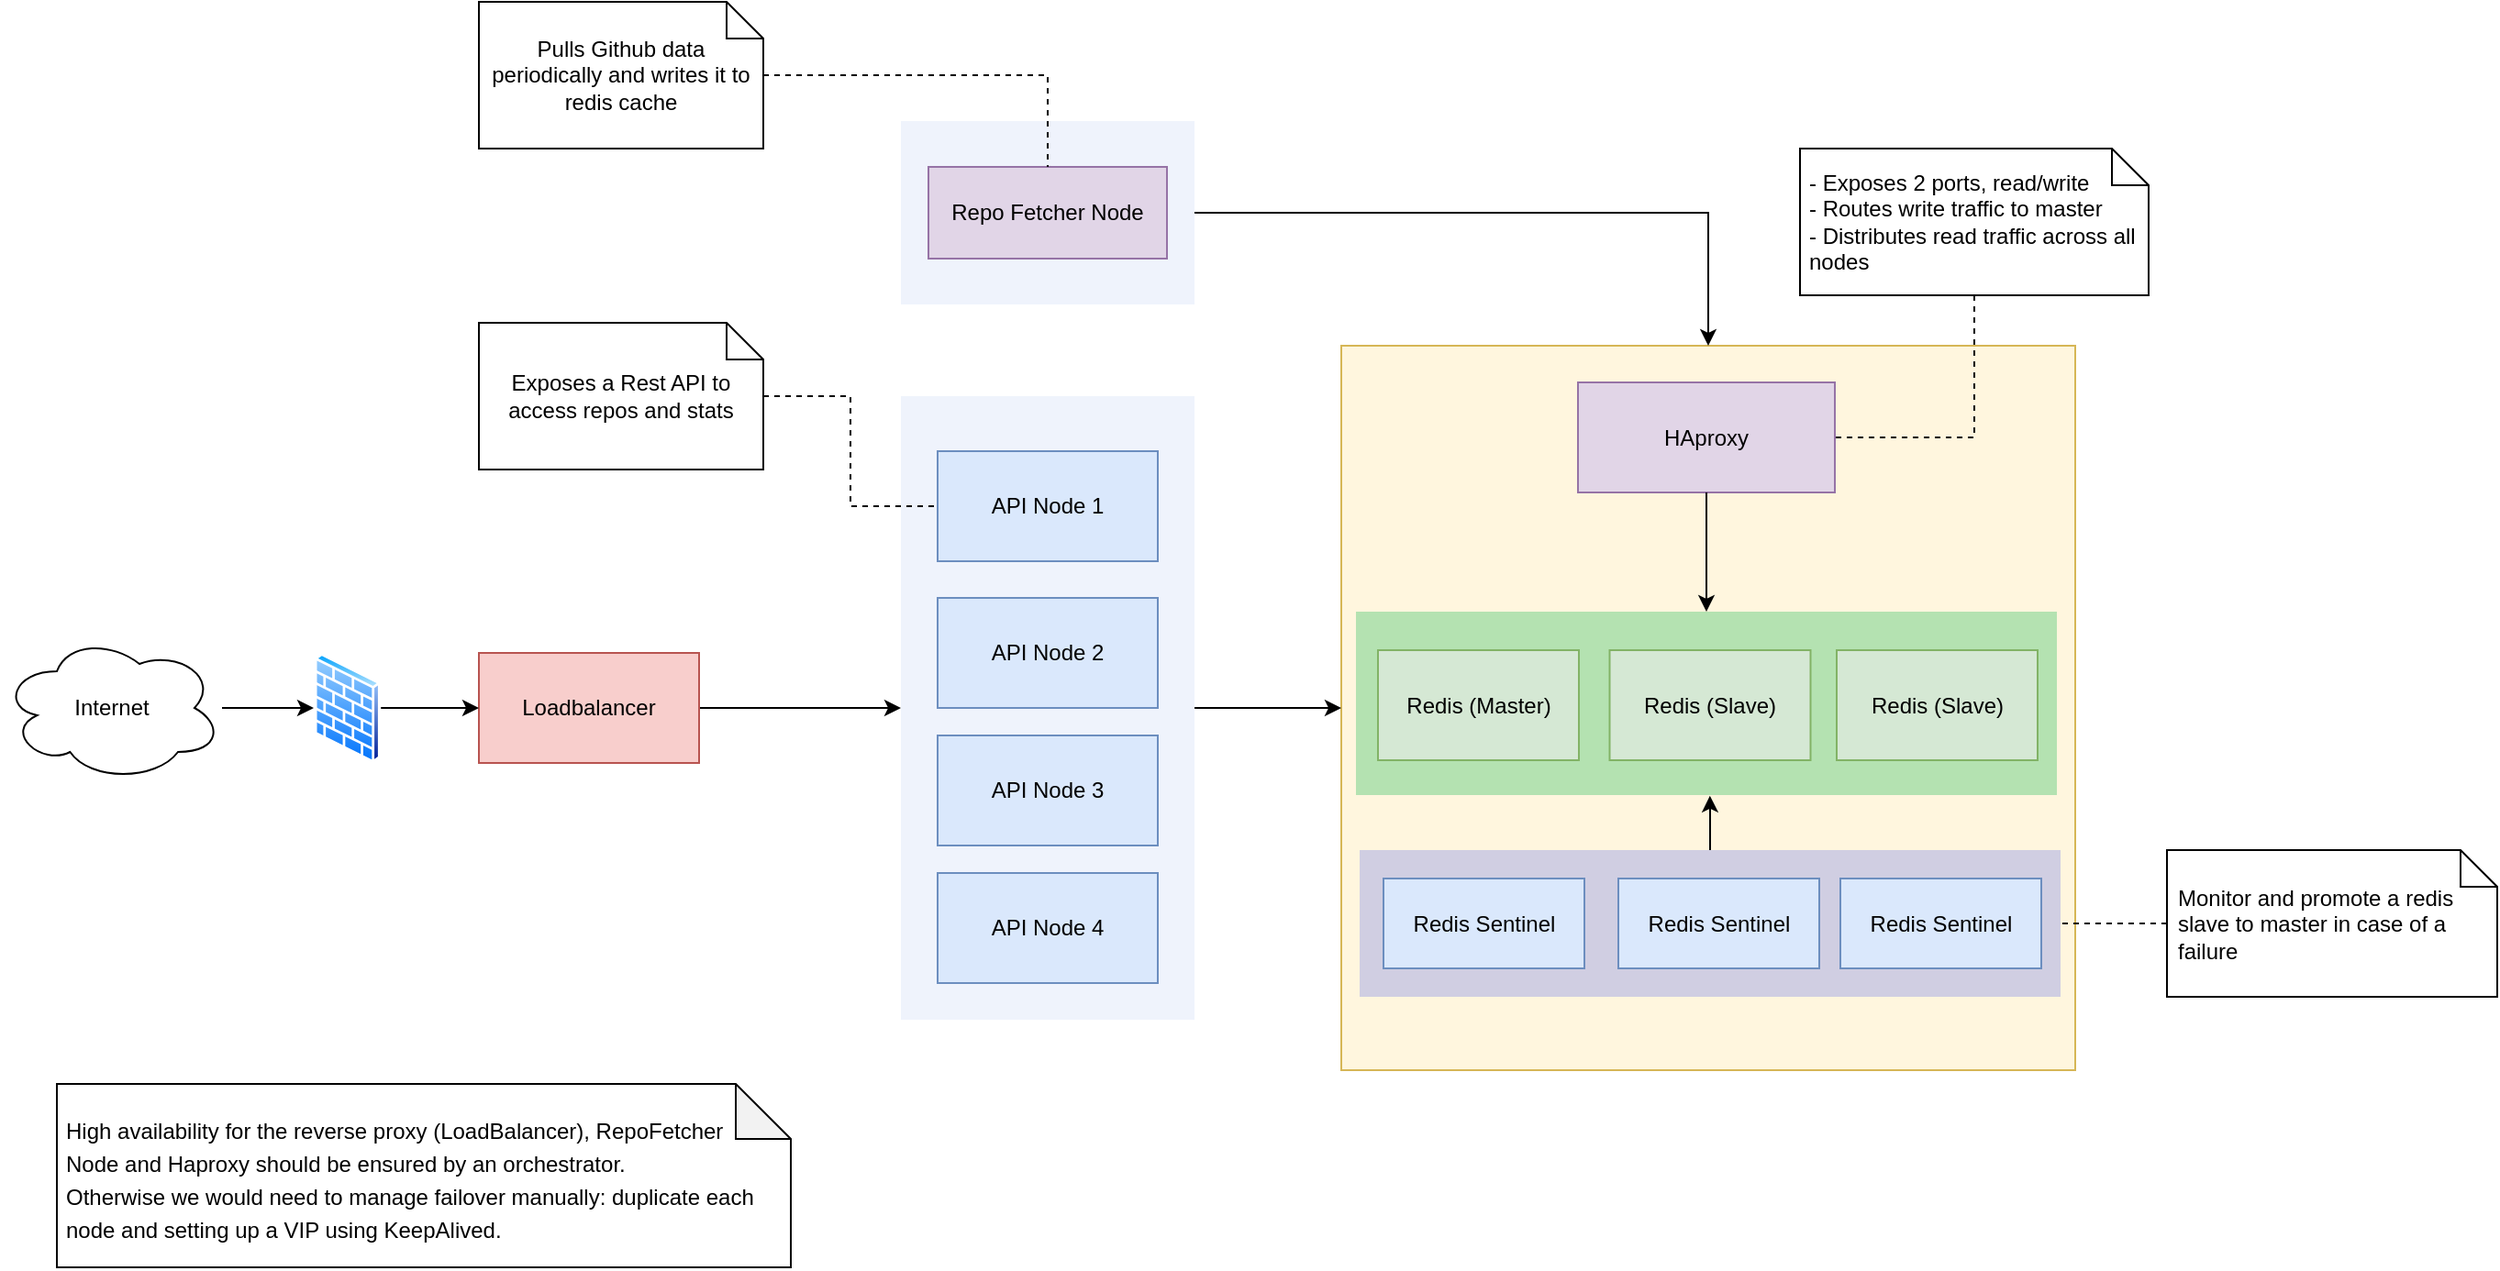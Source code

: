 <mxfile version="22.1.18" type="device">
  <diagram name="Page-1" id="_XcLQtfCkwFp09y3gAzK">
    <mxGraphModel dx="1728" dy="915" grid="1" gridSize="10" guides="1" tooltips="1" connect="1" arrows="1" fold="1" page="1" pageScale="1" pageWidth="1400" pageHeight="800" math="0" shadow="0">
      <root>
        <mxCell id="0" />
        <mxCell id="1" parent="0" />
        <mxCell id="lXj2V7DBIi6SYM75jx1j-2" value="" style="rounded=0;whiteSpace=wrap;html=1;fillColor=#FFF6DE;strokeColor=#d6b656;movable=1;resizable=1;rotatable=1;deletable=1;editable=1;locked=0;connectable=1;" parent="1" vertex="1">
          <mxGeometry x="740" y="277.5" width="400" height="395" as="geometry" />
        </mxCell>
        <mxCell id="lXj2V7DBIi6SYM75jx1j-25" value="" style="group" parent="1" vertex="1" connectable="0">
          <mxGeometry x="869" y="297.5" width="140" height="60" as="geometry" />
        </mxCell>
        <mxCell id="lXj2V7DBIi6SYM75jx1j-1" value="HAproxy" style="rounded=0;whiteSpace=wrap;html=1;fillColor=#e1d5e7;strokeColor=#9673a6;strokeWidth=1;" parent="lXj2V7DBIi6SYM75jx1j-25" vertex="1">
          <mxGeometry width="140" height="60" as="geometry" />
        </mxCell>
        <mxCell id="lXj2V7DBIi6SYM75jx1j-63" style="edgeStyle=orthogonalEdgeStyle;rounded=0;orthogonalLoop=1;jettySize=auto;html=1;entryX=0.505;entryY=1.004;entryDx=0;entryDy=0;entryPerimeter=0;" parent="1" source="lXj2V7DBIi6SYM75jx1j-52" target="lXj2V7DBIi6SYM75jx1j-46" edge="1">
          <mxGeometry relative="1" as="geometry" />
        </mxCell>
        <mxCell id="lXj2V7DBIi6SYM75jx1j-65" style="edgeStyle=orthogonalEdgeStyle;rounded=0;orthogonalLoop=1;jettySize=auto;html=1;entryX=0.5;entryY=0;entryDx=0;entryDy=0;" parent="1" source="lXj2V7DBIi6SYM75jx1j-1" target="lXj2V7DBIi6SYM75jx1j-46" edge="1">
          <mxGeometry relative="1" as="geometry" />
        </mxCell>
        <mxCell id="lXj2V7DBIi6SYM75jx1j-73" value="" style="group" parent="1" vertex="1" connectable="0">
          <mxGeometry x="750" y="552.5" width="382" height="80" as="geometry" />
        </mxCell>
        <mxCell id="lXj2V7DBIi6SYM75jx1j-52" value="" style="rounded=0;whiteSpace=wrap;html=1;fillColor=#d0cee2;strokeColor=none;" parent="lXj2V7DBIi6SYM75jx1j-73" vertex="1">
          <mxGeometry width="382" height="80" as="geometry" />
        </mxCell>
        <mxCell id="lXj2V7DBIi6SYM75jx1j-59" value="" style="group;fillColor=#dae8fc;strokeColor=#6c8ebf;" parent="lXj2V7DBIi6SYM75jx1j-73" vertex="1" connectable="0">
          <mxGeometry x="13" y="15.5" width="109.5" height="49" as="geometry" />
        </mxCell>
        <mxCell id="lXj2V7DBIi6SYM75jx1j-60" value="Redis Sentinel" style="rounded=0;whiteSpace=wrap;html=1;fillColor=#dae8fc;strokeColor=#6c8ebf;strokeWidth=1;" parent="lXj2V7DBIi6SYM75jx1j-59" vertex="1">
          <mxGeometry width="109.5" height="49" as="geometry" />
        </mxCell>
        <mxCell id="lXj2V7DBIi6SYM75jx1j-67" value="" style="group;fillColor=#dae8fc;strokeColor=#6c8ebf;" parent="lXj2V7DBIi6SYM75jx1j-73" vertex="1" connectable="0">
          <mxGeometry x="141" y="15.5" width="109.5" height="49" as="geometry" />
        </mxCell>
        <mxCell id="lXj2V7DBIi6SYM75jx1j-68" value="Redis Sentinel" style="rounded=0;whiteSpace=wrap;html=1;fillColor=#dae8fc;strokeColor=#6c8ebf;strokeWidth=1;" parent="lXj2V7DBIi6SYM75jx1j-67" vertex="1">
          <mxGeometry width="109.5" height="49" as="geometry" />
        </mxCell>
        <mxCell id="lXj2V7DBIi6SYM75jx1j-70" value="" style="group;fillColor=#f5f5f5;strokeColor=#666666;fontColor=#333333;" parent="lXj2V7DBIi6SYM75jx1j-73" vertex="1" connectable="0">
          <mxGeometry x="262" y="15.5" width="109.5" height="49" as="geometry" />
        </mxCell>
        <mxCell id="lXj2V7DBIi6SYM75jx1j-71" value="Redis Sentinel" style="rounded=0;whiteSpace=wrap;html=1;fillColor=#dae8fc;strokeColor=#6c8ebf;strokeWidth=1;" parent="lXj2V7DBIi6SYM75jx1j-70" vertex="1">
          <mxGeometry width="109.5" height="49" as="geometry" />
        </mxCell>
        <mxCell id="lXj2V7DBIi6SYM75jx1j-74" value="" style="group" parent="1" vertex="1" connectable="0">
          <mxGeometry x="748" y="422.5" width="382" height="100" as="geometry" />
        </mxCell>
        <mxCell id="lXj2V7DBIi6SYM75jx1j-46" value="" style="rounded=0;whiteSpace=wrap;html=1;fillColor=#b4e2b1;strokeColor=none;" parent="lXj2V7DBIi6SYM75jx1j-74" vertex="1">
          <mxGeometry width="382" height="100" as="geometry" />
        </mxCell>
        <mxCell id="lXj2V7DBIi6SYM75jx1j-28" value="" style="group" parent="lXj2V7DBIi6SYM75jx1j-74" vertex="1" connectable="0">
          <mxGeometry x="262" y="21" width="109.5" height="60" as="geometry" />
        </mxCell>
        <mxCell id="lXj2V7DBIi6SYM75jx1j-29" value="Redis (Slave)" style="rounded=0;whiteSpace=wrap;html=1;fillColor=#d5e8d4;strokeColor=#82b366;strokeWidth=1;" parent="lXj2V7DBIi6SYM75jx1j-28" vertex="1">
          <mxGeometry width="109.5" height="60" as="geometry" />
        </mxCell>
        <mxCell id="lXj2V7DBIi6SYM75jx1j-48" value="" style="group" parent="lXj2V7DBIi6SYM75jx1j-74" vertex="1" connectable="0">
          <mxGeometry x="12" y="21" width="109.5" height="60" as="geometry" />
        </mxCell>
        <mxCell id="lXj2V7DBIi6SYM75jx1j-49" value="Redis (Master)" style="rounded=0;whiteSpace=wrap;html=1;fillColor=#d5e8d4;strokeColor=#82b366;strokeWidth=1;" parent="lXj2V7DBIi6SYM75jx1j-48" vertex="1">
          <mxGeometry width="109.5" height="60" as="geometry" />
        </mxCell>
        <mxCell id="lXj2V7DBIi6SYM75jx1j-22" value="Redis (Slave)" style="rounded=0;whiteSpace=wrap;html=1;fillColor=#d5e8d4;strokeColor=#82b366;strokeWidth=1;" parent="lXj2V7DBIi6SYM75jx1j-74" vertex="1">
          <mxGeometry x="138.25" y="21" width="109.5" height="60" as="geometry" />
        </mxCell>
        <mxCell id="lXj2V7DBIi6SYM75jx1j-79" style="edgeStyle=orthogonalEdgeStyle;rounded=0;orthogonalLoop=1;jettySize=auto;html=1;entryX=1;entryY=0.5;entryDx=0;entryDy=0;endArrow=none;endFill=0;dashed=1;" parent="1" source="lXj2V7DBIi6SYM75jx1j-78" target="lXj2V7DBIi6SYM75jx1j-52" edge="1">
          <mxGeometry relative="1" as="geometry" />
        </mxCell>
        <mxCell id="lXj2V7DBIi6SYM75jx1j-78" value="Monitor and promote a redis slave to master in case of a failure" style="shape=note;size=20;whiteSpace=wrap;html=1;align=left;spacing=6;" parent="1" vertex="1">
          <mxGeometry x="1190" y="552.5" width="180" height="80" as="geometry" />
        </mxCell>
        <mxCell id="lXj2V7DBIi6SYM75jx1j-81" style="edgeStyle=orthogonalEdgeStyle;rounded=0;orthogonalLoop=1;jettySize=auto;html=1;endArrow=none;endFill=0;dashed=1;entryX=1;entryY=0.5;entryDx=0;entryDy=0;" parent="1" source="lXj2V7DBIi6SYM75jx1j-80" target="lXj2V7DBIi6SYM75jx1j-1" edge="1">
          <mxGeometry relative="1" as="geometry">
            <mxPoint x="1100" y="342.5" as="targetPoint" />
          </mxGeometry>
        </mxCell>
        <mxCell id="lXj2V7DBIi6SYM75jx1j-80" value="- Exposes 2 ports, read/write&lt;br&gt;- Routes write traffic to master&lt;br&gt;- Distributes read traffic across all nodes" style="shape=note;size=20;whiteSpace=wrap;html=1;align=left;spacing=5;" parent="1" vertex="1">
          <mxGeometry x="990" y="170" width="190" height="80" as="geometry" />
        </mxCell>
        <mxCell id="lXj2V7DBIi6SYM75jx1j-131" style="edgeStyle=orthogonalEdgeStyle;rounded=0;orthogonalLoop=1;jettySize=auto;html=1;entryX=0;entryY=0.5;entryDx=0;entryDy=0;" parent="1" source="lXj2V7DBIi6SYM75jx1j-85" target="lXj2V7DBIi6SYM75jx1j-86" edge="1">
          <mxGeometry relative="1" as="geometry" />
        </mxCell>
        <mxCell id="lXj2V7DBIi6SYM75jx1j-85" value="Internet" style="ellipse;shape=cloud;whiteSpace=wrap;html=1;" parent="1" vertex="1">
          <mxGeometry x="10" y="435" width="120" height="80" as="geometry" />
        </mxCell>
        <mxCell id="lXj2V7DBIi6SYM75jx1j-86" value="" style="image;aspect=fixed;perimeter=ellipsePerimeter;html=1;align=center;shadow=0;dashed=0;spacingTop=3;image=img/lib/active_directory/firewall.svg;" parent="1" vertex="1">
          <mxGeometry x="180" y="445" width="36.6" height="60" as="geometry" />
        </mxCell>
        <mxCell id="lXj2V7DBIi6SYM75jx1j-100" value="" style="group" parent="1" vertex="1" connectable="0">
          <mxGeometry x="500" y="155" width="160" height="100" as="geometry" />
        </mxCell>
        <mxCell id="lXj2V7DBIi6SYM75jx1j-88" value="" style="rounded=0;whiteSpace=wrap;html=1;fillColor=#EFF3FC;strokeColor=none;movable=1;resizable=1;rotatable=1;deletable=1;editable=1;locked=0;connectable=1;fontColor=#333333;" parent="lXj2V7DBIi6SYM75jx1j-100" vertex="1">
          <mxGeometry width="160" height="100" as="geometry" />
        </mxCell>
        <mxCell id="lXj2V7DBIi6SYM75jx1j-91" value="Repo Fetcher Node" style="rounded=0;whiteSpace=wrap;html=1;fillColor=#e1d5e7;strokeColor=#9673a6;strokeWidth=1;" parent="lXj2V7DBIi6SYM75jx1j-100" vertex="1">
          <mxGeometry x="15" y="25" width="130" height="50" as="geometry" />
        </mxCell>
        <mxCell id="lXj2V7DBIi6SYM75jx1j-117" style="edgeStyle=orthogonalEdgeStyle;rounded=0;orthogonalLoop=1;jettySize=auto;html=1;" parent="1" source="lXj2V7DBIi6SYM75jx1j-102" target="lXj2V7DBIi6SYM75jx1j-116" edge="1">
          <mxGeometry relative="1" as="geometry" />
        </mxCell>
        <mxCell id="lXj2V7DBIi6SYM75jx1j-102" value="Loadbalancer" style="rounded=0;whiteSpace=wrap;html=1;fillColor=#f8cecc;strokeColor=#b85450;" parent="1" vertex="1">
          <mxGeometry x="270" y="445" width="120" height="60" as="geometry" />
        </mxCell>
        <mxCell id="lXj2V7DBIi6SYM75jx1j-111" style="edgeStyle=orthogonalEdgeStyle;rounded=0;orthogonalLoop=1;jettySize=auto;html=1;entryX=0;entryY=0.5;entryDx=0;entryDy=0;" parent="1" source="lXj2V7DBIi6SYM75jx1j-86" target="lXj2V7DBIi6SYM75jx1j-102" edge="1">
          <mxGeometry relative="1" as="geometry">
            <mxPoint x="200" y="474.957" as="sourcePoint" />
          </mxGeometry>
        </mxCell>
        <mxCell id="lXj2V7DBIi6SYM75jx1j-132" style="edgeStyle=orthogonalEdgeStyle;rounded=0;orthogonalLoop=1;jettySize=auto;html=1;entryX=0;entryY=0.5;entryDx=0;entryDy=0;" parent="1" source="lXj2V7DBIi6SYM75jx1j-116" target="lXj2V7DBIi6SYM75jx1j-2" edge="1">
          <mxGeometry relative="1" as="geometry" />
        </mxCell>
        <mxCell id="lXj2V7DBIi6SYM75jx1j-116" value="" style="rounded=0;whiteSpace=wrap;html=1;fillColor=#EFF3FC;strokeColor=none;" parent="1" vertex="1">
          <mxGeometry x="500" y="305" width="160" height="340" as="geometry" />
        </mxCell>
        <mxCell id="lXj2V7DBIi6SYM75jx1j-95" value="API Node 1" style="rounded=0;whiteSpace=wrap;html=1;fillColor=#dae8fc;strokeColor=#6c8ebf;" parent="1" vertex="1">
          <mxGeometry x="520" y="335" width="120" height="60" as="geometry" />
        </mxCell>
        <mxCell id="lXj2V7DBIi6SYM75jx1j-96" value="API Node 2" style="rounded=0;whiteSpace=wrap;html=1;fillColor=#dae8fc;strokeColor=#6c8ebf;" parent="1" vertex="1">
          <mxGeometry x="520" y="415" width="120" height="60" as="geometry" />
        </mxCell>
        <mxCell id="lXj2V7DBIi6SYM75jx1j-97" value="API Node 3" style="rounded=0;whiteSpace=wrap;html=1;fillColor=#dae8fc;strokeColor=#6c8ebf;" parent="1" vertex="1">
          <mxGeometry x="520" y="490" width="120" height="60" as="geometry" />
        </mxCell>
        <mxCell id="lXj2V7DBIi6SYM75jx1j-98" value="API Node 4" style="rounded=0;whiteSpace=wrap;html=1;fillColor=#dae8fc;strokeColor=#6c8ebf;" parent="1" vertex="1">
          <mxGeometry x="520" y="565" width="120" height="60" as="geometry" />
        </mxCell>
        <mxCell id="lXj2V7DBIi6SYM75jx1j-120" style="edgeStyle=orthogonalEdgeStyle;rounded=0;orthogonalLoop=1;jettySize=auto;html=1;entryX=0.5;entryY=0;entryDx=0;entryDy=0;" parent="1" source="lXj2V7DBIi6SYM75jx1j-88" target="lXj2V7DBIi6SYM75jx1j-2" edge="1">
          <mxGeometry relative="1" as="geometry" />
        </mxCell>
        <mxCell id="lXj2V7DBIi6SYM75jx1j-133" style="edgeStyle=orthogonalEdgeStyle;rounded=0;orthogonalLoop=1;jettySize=auto;html=1;entryX=0.5;entryY=0;entryDx=0;entryDy=0;dashed=1;endArrow=none;endFill=0;" parent="1" source="lXj2V7DBIi6SYM75jx1j-121" target="lXj2V7DBIi6SYM75jx1j-91" edge="1">
          <mxGeometry relative="1" as="geometry" />
        </mxCell>
        <mxCell id="lXj2V7DBIi6SYM75jx1j-121" value="Pulls Github data periodically and writes it to redis cache" style="shape=note;size=20;whiteSpace=wrap;html=1;align=center;spacing=5;" parent="1" vertex="1">
          <mxGeometry x="270" y="90" width="155" height="80" as="geometry" />
        </mxCell>
        <mxCell id="lXj2V7DBIi6SYM75jx1j-134" style="edgeStyle=orthogonalEdgeStyle;rounded=0;orthogonalLoop=1;jettySize=auto;html=1;dashed=1;endArrow=none;endFill=0;" parent="1" source="lXj2V7DBIi6SYM75jx1j-123" target="lXj2V7DBIi6SYM75jx1j-95" edge="1">
          <mxGeometry relative="1" as="geometry" />
        </mxCell>
        <mxCell id="lXj2V7DBIi6SYM75jx1j-123" value="Exposes a Rest API to access repos and stats" style="shape=note;size=20;whiteSpace=wrap;html=1;align=center;spacing=5;" parent="1" vertex="1">
          <mxGeometry x="270" y="265" width="155" height="80" as="geometry" />
        </mxCell>
        <mxCell id="M96GGaUijDs4fz3wK48h-1" value="&lt;p style=&quot;line-height: 150%;&quot;&gt;High availability for the reverse proxy (LoadBalancer), RepoFetcher Node and Haproxy should be ensured by an orchestrator.&lt;br&gt;Otherwise we would need to manage failover manually: duplicate each node and setting up a VIP using KeepAlived.&lt;/p&gt;" style="shape=note;whiteSpace=wrap;html=1;backgroundOutline=1;darkOpacity=0.05;align=left;labelPosition=center;verticalLabelPosition=middle;verticalAlign=top;spacing=0;spacingLeft=5;spacingRight=22;" vertex="1" parent="1">
          <mxGeometry x="40" y="680" width="400" height="100" as="geometry" />
        </mxCell>
      </root>
    </mxGraphModel>
  </diagram>
</mxfile>
